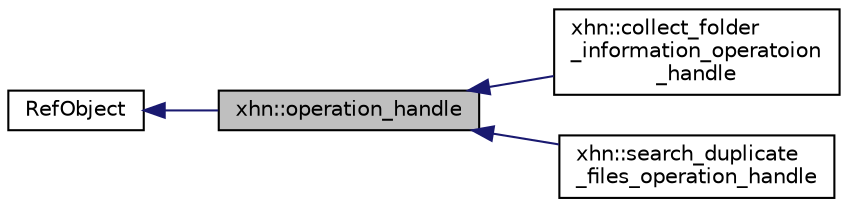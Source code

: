digraph "xhn::operation_handle"
{
  edge [fontname="Helvetica",fontsize="10",labelfontname="Helvetica",labelfontsize="10"];
  node [fontname="Helvetica",fontsize="10",shape=record];
  rankdir="LR";
  Node1 [label="xhn::operation_handle",height=0.2,width=0.4,color="black", fillcolor="grey75", style="filled", fontcolor="black"];
  Node2 -> Node1 [dir="back",color="midnightblue",fontsize="10",style="solid",fontname="Helvetica"];
  Node2 [label="RefObject",height=0.2,width=0.4,color="black", fillcolor="white", style="filled",URL="$class_ref_object.html"];
  Node1 -> Node3 [dir="back",color="midnightblue",fontsize="10",style="solid",fontname="Helvetica"];
  Node3 [label="xhn::collect_folder\l_information_operatoion\l_handle",height=0.2,width=0.4,color="black", fillcolor="white", style="filled",URL="$classxhn_1_1collect__folder__information__operatoion__handle.html"];
  Node1 -> Node4 [dir="back",color="midnightblue",fontsize="10",style="solid",fontname="Helvetica"];
  Node4 [label="xhn::search_duplicate\l_files_operation_handle",height=0.2,width=0.4,color="black", fillcolor="white", style="filled",URL="$classxhn_1_1search__duplicate__files__operation__handle.html"];
}
